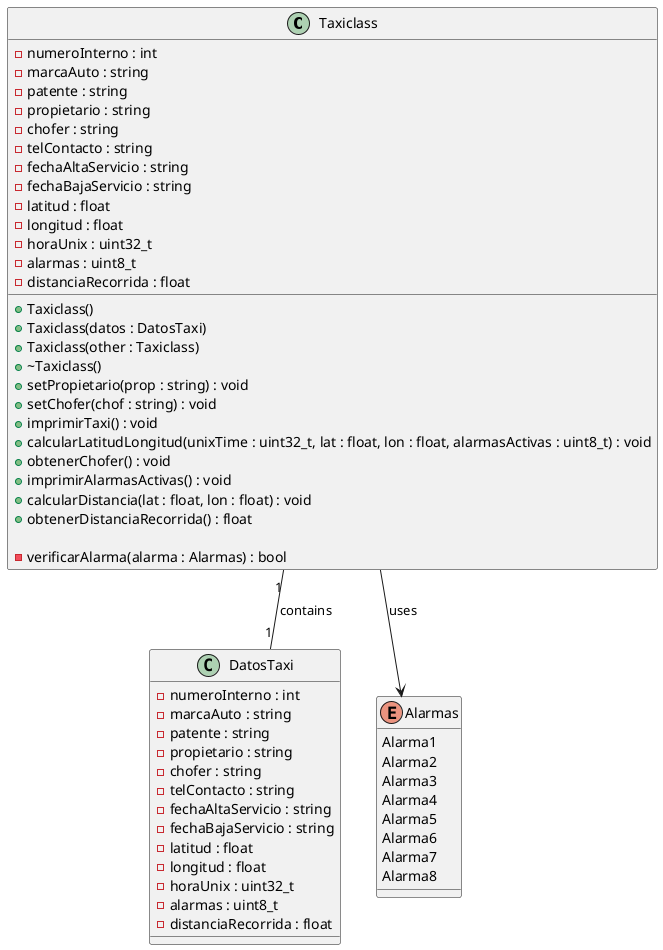 @startuml taxiClassDigram
class Taxiclass {
    -numeroInterno : int
    -marcaAuto : string
    -patente : string
    -propietario : string
    -chofer : string
    -telContacto : string
    -fechaAltaServicio : string
    -fechaBajaServicio : string
    -latitud : float
    -longitud : float
    -horaUnix : uint32_t
    -alarmas : uint8_t
    -distanciaRecorrida : float

    +Taxiclass()
    +Taxiclass(datos : DatosTaxi)
    +Taxiclass(other : Taxiclass)
    +~Taxiclass()
    +setPropietario(prop : string) : void
    +setChofer(chof : string) : void
    +imprimirTaxi() : void
    +calcularLatitudLongitud(unixTime : uint32_t, lat : float, lon : float, alarmasActivas : uint8_t) : void
    +obtenerChofer() : void
    +imprimirAlarmasActivas() : void
    +calcularDistancia(lat : float, lon : float) : void
    +obtenerDistanciaRecorrida() : float

    -verificarAlarma(alarma : Alarmas) : bool
}

class DatosTaxi {
    -numeroInterno : int
    -marcaAuto : string
    -patente : string
    -propietario : string
    -chofer : string
    -telContacto : string
    -fechaAltaServicio : string
    -fechaBajaServicio : string
    -latitud : float
    -longitud : float
    -horaUnix : uint32_t
    -alarmas : uint8_t
    -distanciaRecorrida : float
}

Taxiclass "1" -- "1" DatosTaxi : contains

enum Alarmas {
    Alarma1
    Alarma2
    Alarma3
    Alarma4
    Alarma5
    Alarma6
    Alarma7
    Alarma8
}

Taxiclass --> Alarmas : uses

@enduml
